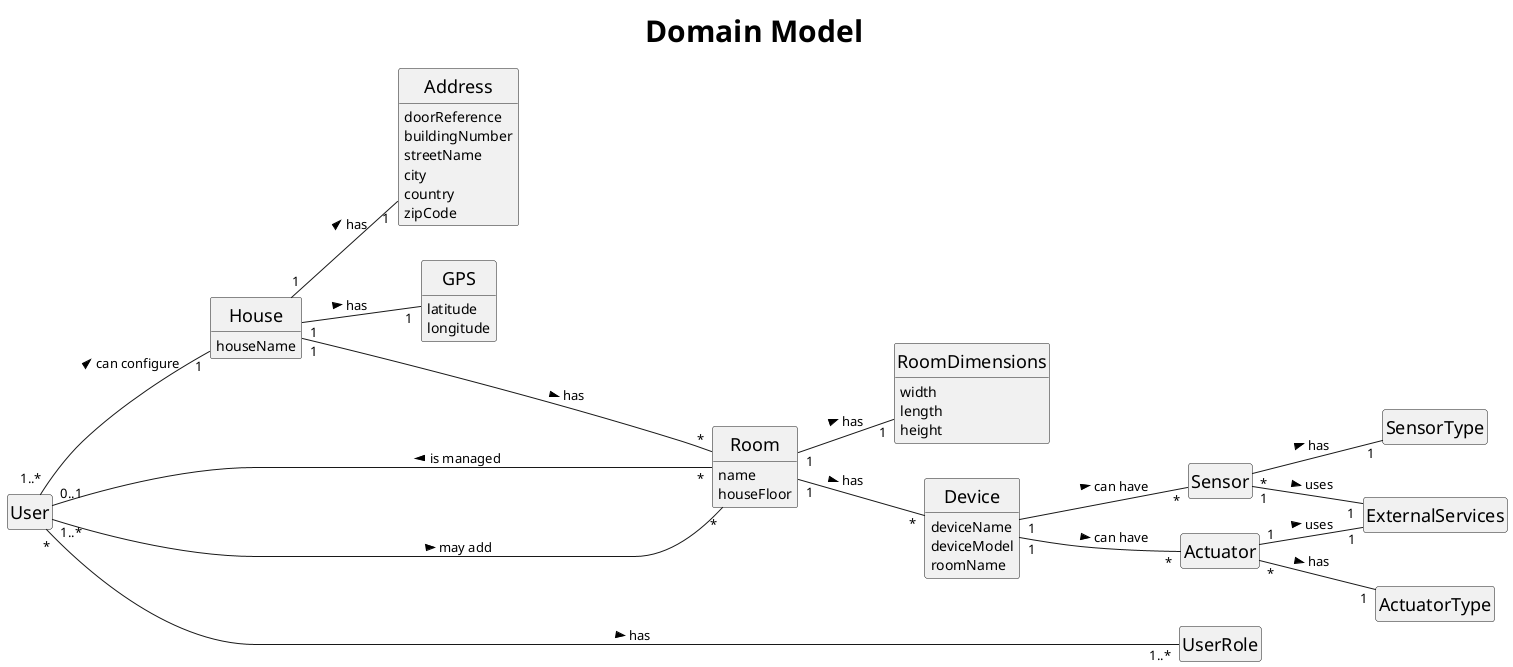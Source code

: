 @startuml
title <size: 30> Domain Model

skinparam style strictuml
hide empty members
left to right direction
skinparam ClassFontSize 18

class House {
houseName
}

class SensorType {
}

class ActuatorType {
}

class Address {
doorReference
buildingNumber
streetName
city
country
zipCode
}

class GPS {
latitude
longitude
}

class Room {
name
houseFloor
}

class RoomDimensions {
width
length
height
}

class Device {
deviceName
deviceModel
roomName
}


class Sensor {
}

class ExternalServices {
}

class SensorType {
}

class Actuator {
}

class ActuatorType {
}

class User {
}

class UserRole {
}

User "*" ------- "1..*" UserRole : > has
User "1..*"-- "1" House : > can configure
User "0..1" -- "*" Room : < is managed
User "1..*" ----- "*" Room : > may add

House "1" -- "*" Room : > has
House "1" -- "1" Address : > has
House "1" -- "1" GPS : > has

Room "1" -- "*" Device : > has
Room "1" -- "1" RoomDimensions : > has

Sensor "*" -- "1" SensorType : > has
Actuator "*" -- "1" ActuatorType : > has
Device "1" -- "*" Sensor : > can have
Device "1" -- "*" Actuator : > can have
Sensor "1" -- "1" ExternalServices : > uses
Actuator "1" -- "1" ExternalServices : > uses

@enduml
